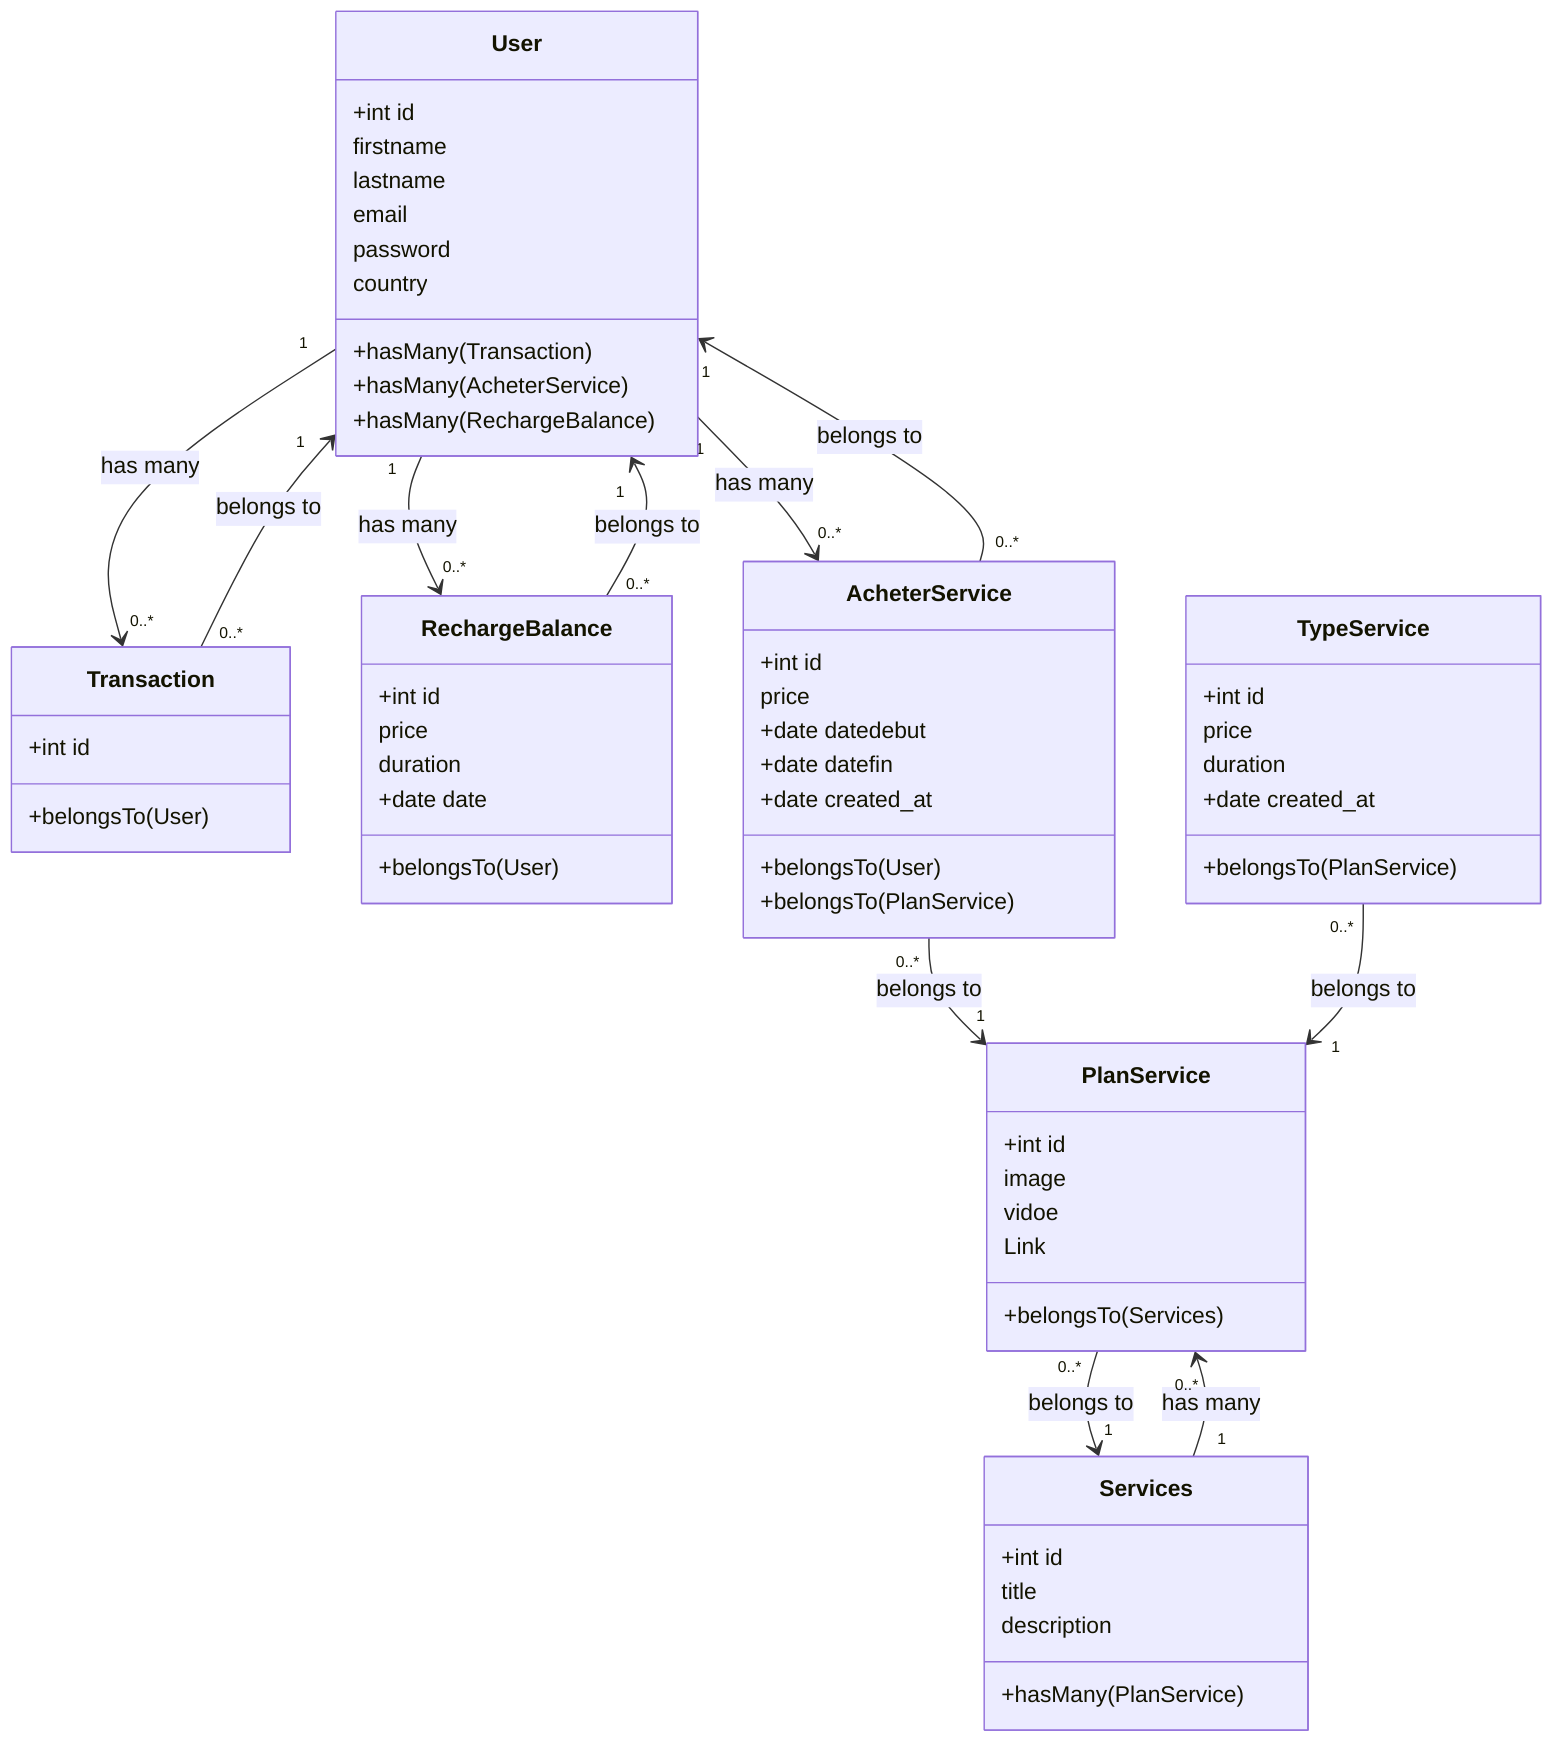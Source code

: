 %% classDiagram
%%     %% Users
%%     class User {
%%         +int id
%%           firstname
%%           lastname
%%           email
%%           password
%%           country
%%         +hasMany(Transaction)
%%         +hasMany(AcheterService)
%%         +hasMany(RechargeBalance)
%%     }

%%     %% Transactions
%%     class Transaction {
%%         +int id
%%         +float amount
%%         +date date
%%           reference_id
%%           receipt
%%         +belongsTo(User)
%%     }

%%     %% Services
%%     class Services {
%%         +int id
%%           title
%%           description
%%         +date valid_until
%%           image
%%         +hasMany(PlanService)
%%     }

%%     %% PlanService
%%     class PlanService {
%%         +int id
%%         +int service_id
%%         +belongsTo(Services)
%%     }

%%     %% RechargeBalance
%%     class RechargeBalance {
%%         +int id
%%         +float price
%%         +float duration
%%         +date created_at
%%         +belongsTo(User)
%%     }

%%     %% AcheterService
%%     class AcheterService {
%%         +int id
%%         +float price
%%         +date datedebut
%%         +date datefin
%%         +date created_at
%%         +belongsTo(User)
%%         +belongsTo(PlanService)
%%     }

%%     %% TypeService
%%     class TypeService {
%%         +int id
%%         +float price
%%         +float duration
%%         +date created_at
%%         +belongsTo(PlanService)
%%     }

%%     User "1" --> "0..*" Transaction
%%     User "1" --> "0..*" AcheterService
%%     User "1" --> "0..*" RechargeBalance
%%     Transaction "0..*" --> "1" User
%%     Services "1" --> "0..*" PlanService
%%     PlanService "0..*" --> "1" Services
%%     RechargeBalance "0..*" --> "1" User
%%     AcheterService "0..*" --> "1" User
%%     AcheterService "0..*" --> "1" PlanService
%%     TypeService "0..*" --> "1" PlanService


classDiagram
    %% Users
    class User {
        +int id
        firstname
          lastname
          email
          password
          country
        +hasMany(Transaction)
        +hasMany(AcheterService)
        +hasMany(RechargeBalance)
    }

    %% Transactions
    class Transaction {
        +int id       
        +belongsTo(User)
    }

    %% Services
    class Services {
        +int id
          title
          description
        +hasMany(PlanService)
    }

    %% PlanService
    class PlanService {
        +int id
          image
          vidoe
             Link
        +belongsTo(Services)
    }

    %% RechargeBalance
    class RechargeBalance {
        +int id
         price
         duration
        +date date
        +belongsTo(User)
    }

    %% AcheterService
    class AcheterService {
        +int id
         price
        +date datedebut
        +date datefin
        +date created_at
        +belongsTo(User)
        +belongsTo(PlanService)
    }

    %% TypeService
    class TypeService {
        +int id
         price
         duration
        +date created_at
        +belongsTo(PlanService)
    }

    User "1" --> "0..*" Transaction : has many
    User "1" --> "0..*" AcheterService : has many
    User "1" --> "0..*" RechargeBalance : has many
    Transaction "0..*" --> "1" User : belongs to
    Services "1" --> "0..*" PlanService : has many
    PlanService "0..*" --> "1" Services : belongs to
    RechargeBalance "0..*" --> "1" User : belongs to
    AcheterService "0..*" --> "1" User : belongs to
    AcheterService "0..*" --> "1" PlanService : belongs to
    TypeService "0..*" --> "1" PlanService : belongs to